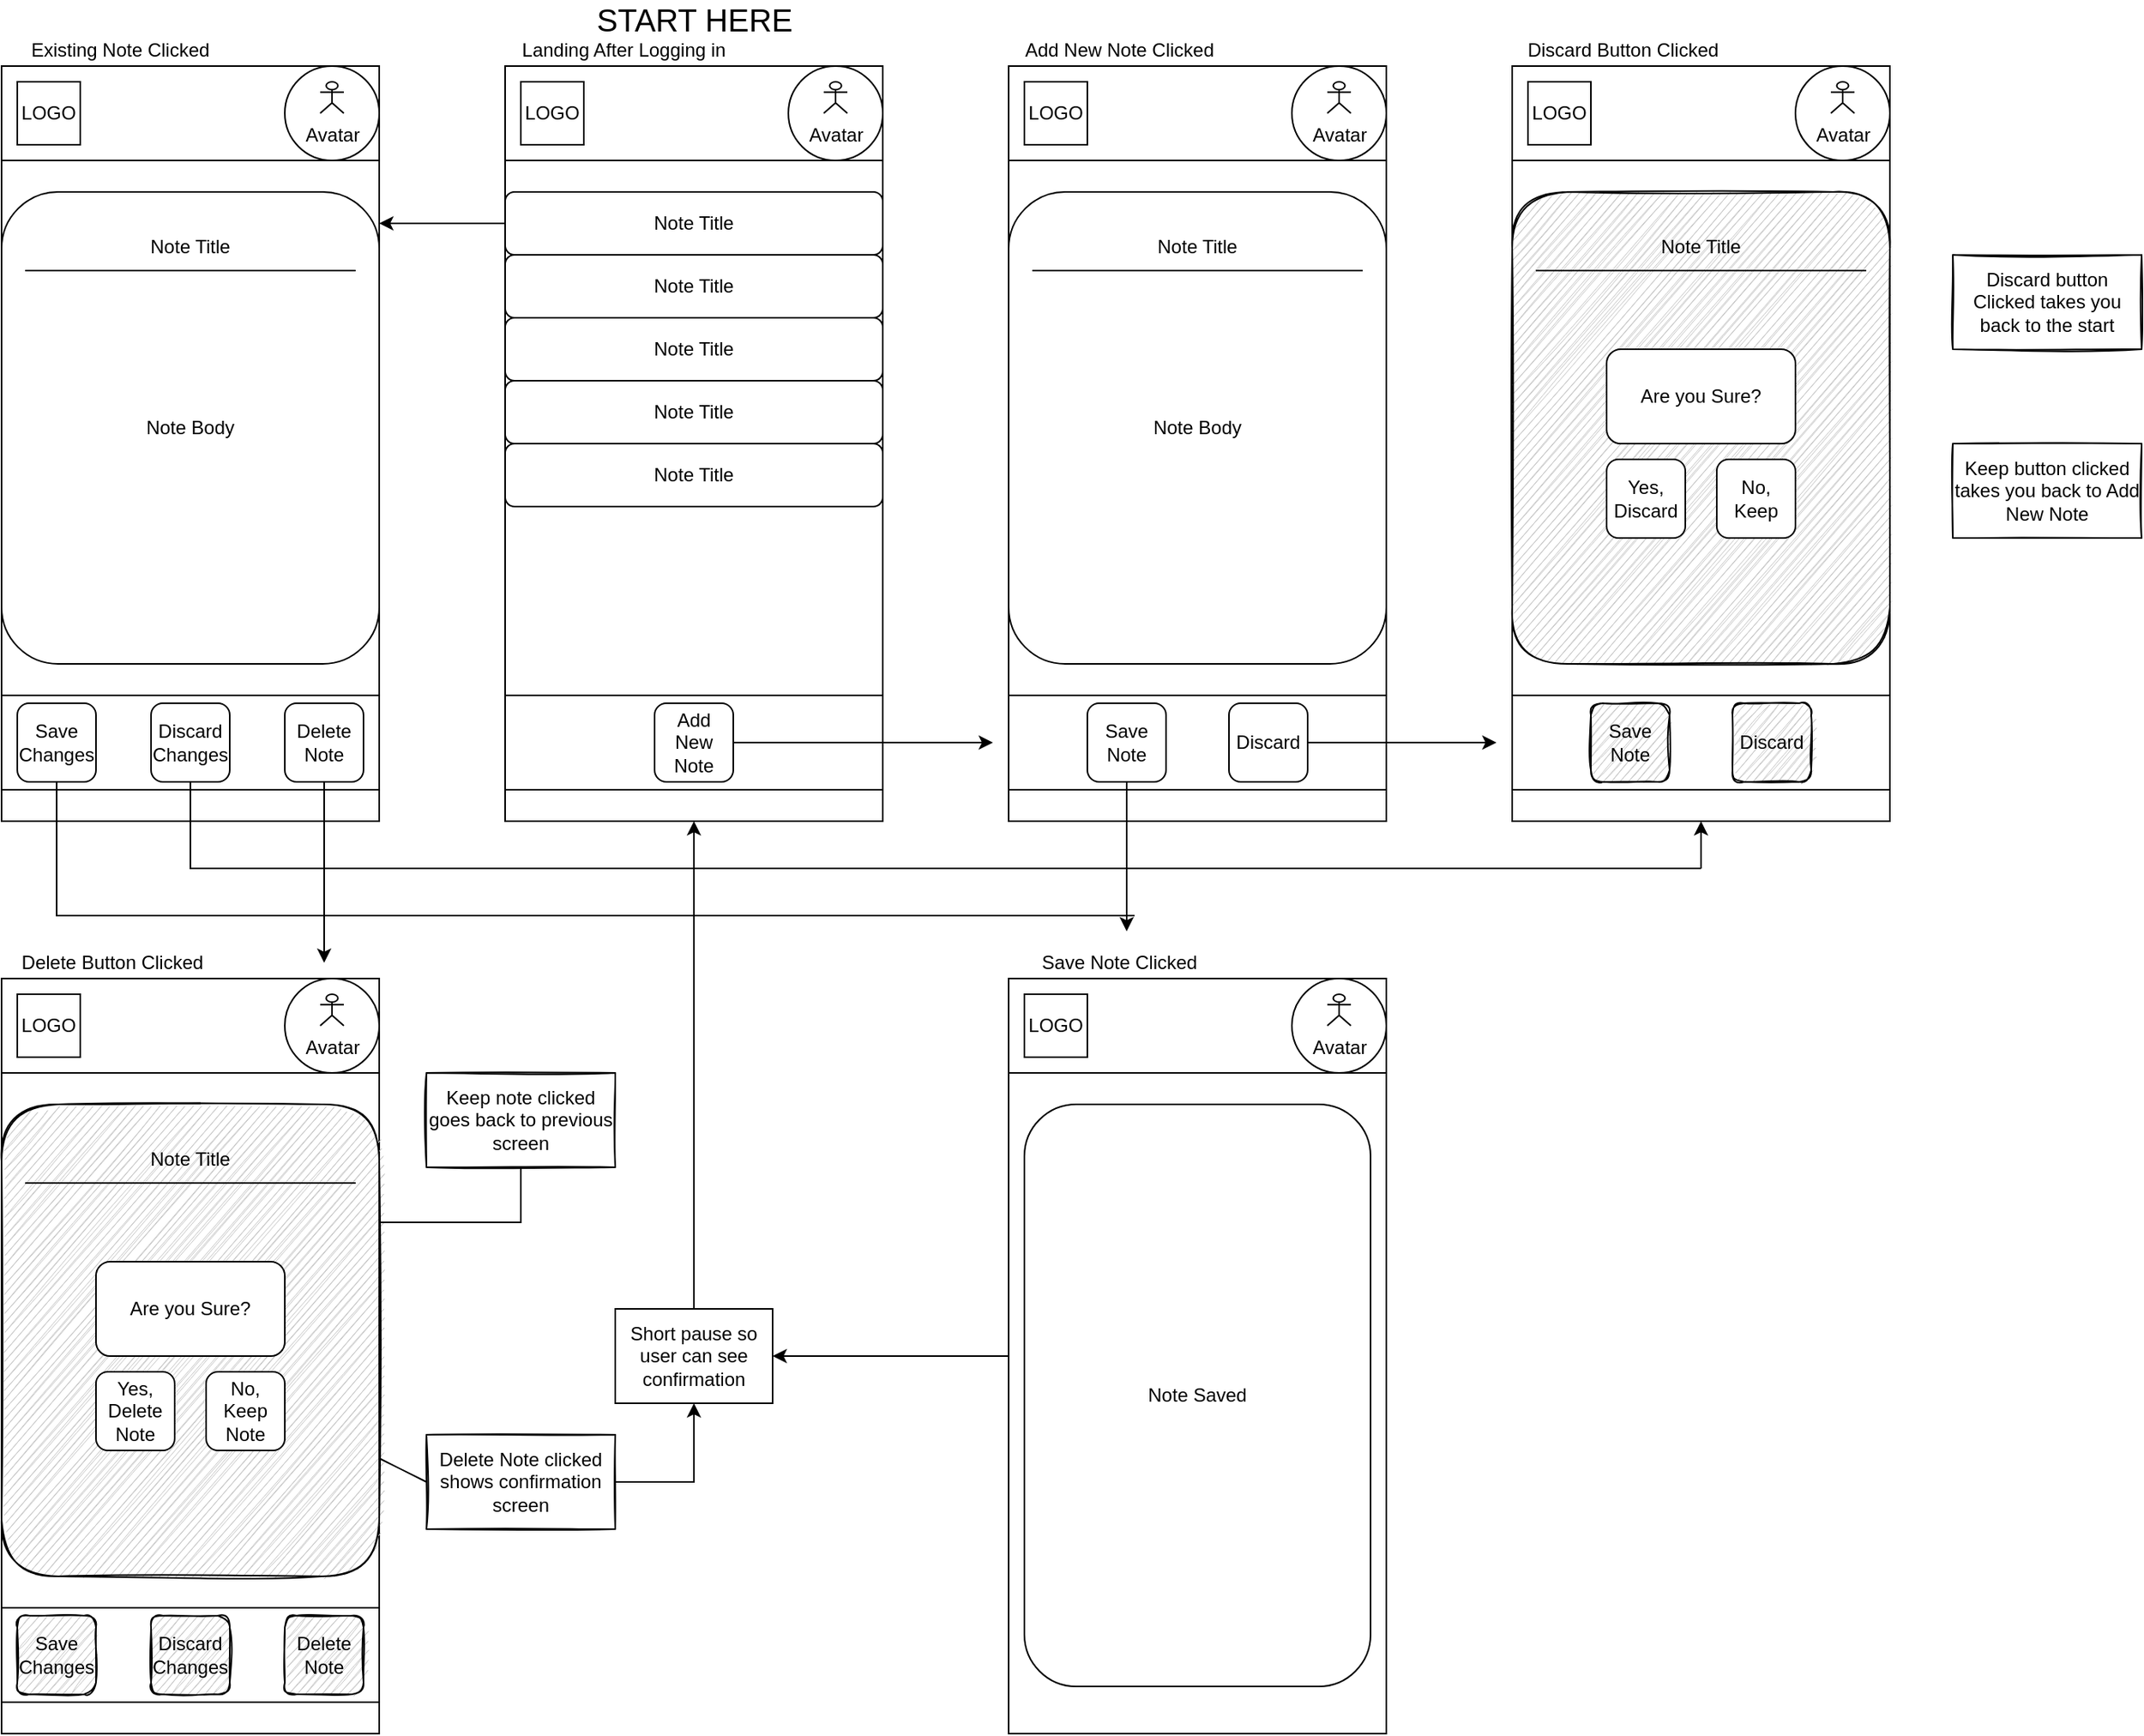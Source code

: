 <mxfile version="18.1.2" type="device"><diagram id="n8GnUAfb_mLY4NSIyk0L" name="Page-1"><mxGraphModel dx="2271" dy="2406" grid="1" gridSize="10" guides="1" tooltips="1" connect="1" arrows="1" fold="1" page="1" pageScale="1" pageWidth="850" pageHeight="1100" math="0" shadow="0"><root><mxCell id="0"/><mxCell id="1" parent="0"/><mxCell id="KCF-cuVCGbl-j3KLmHEC-1" value="" style="rounded=0;whiteSpace=wrap;html=1;" vertex="1" parent="1"><mxGeometry x="40" y="40" width="240" height="480" as="geometry"/></mxCell><mxCell id="KCF-cuVCGbl-j3KLmHEC-5" value="" style="rounded=0;whiteSpace=wrap;html=1;" vertex="1" parent="1"><mxGeometry x="40" y="40" width="240" height="60" as="geometry"/></mxCell><mxCell id="KCF-cuVCGbl-j3KLmHEC-6" value="" style="ellipse;whiteSpace=wrap;html=1;aspect=fixed;" vertex="1" parent="1"><mxGeometry x="220" y="40" width="60" height="60" as="geometry"/></mxCell><mxCell id="KCF-cuVCGbl-j3KLmHEC-7" value="Avatar" style="shape=umlActor;verticalLabelPosition=bottom;verticalAlign=top;html=1;outlineConnect=0;" vertex="1" parent="1"><mxGeometry x="242.5" y="50" width="15" height="20" as="geometry"/></mxCell><mxCell id="KCF-cuVCGbl-j3KLmHEC-10" value="LOGO" style="rounded=0;whiteSpace=wrap;html=1;" vertex="1" parent="1"><mxGeometry x="50" y="50" width="40" height="40" as="geometry"/></mxCell><mxCell id="KCF-cuVCGbl-j3KLmHEC-12" value="Note Title" style="rounded=1;whiteSpace=wrap;html=1;" vertex="1" parent="1"><mxGeometry x="40" y="120" width="240" height="40" as="geometry"/></mxCell><mxCell id="KCF-cuVCGbl-j3KLmHEC-13" value="Note Title" style="rounded=1;whiteSpace=wrap;html=1;" vertex="1" parent="1"><mxGeometry x="40" y="160" width="240" height="40" as="geometry"/></mxCell><mxCell id="KCF-cuVCGbl-j3KLmHEC-14" value="Note Title" style="rounded=1;whiteSpace=wrap;html=1;" vertex="1" parent="1"><mxGeometry x="40" y="200" width="240" height="40" as="geometry"/></mxCell><mxCell id="KCF-cuVCGbl-j3KLmHEC-15" value="Note Title" style="rounded=1;whiteSpace=wrap;html=1;" vertex="1" parent="1"><mxGeometry x="40" y="240" width="240" height="40" as="geometry"/></mxCell><mxCell id="KCF-cuVCGbl-j3KLmHEC-16" value="Note Title" style="rounded=1;whiteSpace=wrap;html=1;" vertex="1" parent="1"><mxGeometry x="40" y="280" width="240" height="40" as="geometry"/></mxCell><mxCell id="KCF-cuVCGbl-j3KLmHEC-17" value="" style="rounded=0;whiteSpace=wrap;html=1;" vertex="1" parent="1"><mxGeometry x="40" y="440" width="240" height="60" as="geometry"/></mxCell><mxCell id="KCF-cuVCGbl-j3KLmHEC-19" value="Add New Note" style="rounded=1;whiteSpace=wrap;html=1;" vertex="1" parent="1"><mxGeometry x="135" y="445" width="50" height="50" as="geometry"/></mxCell><mxCell id="KCF-cuVCGbl-j3KLmHEC-21" value="" style="rounded=0;whiteSpace=wrap;html=1;" vertex="1" parent="1"><mxGeometry x="360" y="40" width="240" height="480" as="geometry"/></mxCell><mxCell id="KCF-cuVCGbl-j3KLmHEC-22" value="" style="rounded=0;whiteSpace=wrap;html=1;" vertex="1" parent="1"><mxGeometry x="360" y="40" width="240" height="60" as="geometry"/></mxCell><mxCell id="KCF-cuVCGbl-j3KLmHEC-23" value="" style="ellipse;whiteSpace=wrap;html=1;aspect=fixed;" vertex="1" parent="1"><mxGeometry x="540" y="40" width="60" height="60" as="geometry"/></mxCell><mxCell id="KCF-cuVCGbl-j3KLmHEC-24" value="Avatar" style="shape=umlActor;verticalLabelPosition=bottom;verticalAlign=top;html=1;outlineConnect=0;" vertex="1" parent="1"><mxGeometry x="562.5" y="50" width="15" height="20" as="geometry"/></mxCell><mxCell id="KCF-cuVCGbl-j3KLmHEC-25" value="LOGO" style="rounded=0;whiteSpace=wrap;html=1;" vertex="1" parent="1"><mxGeometry x="370" y="50" width="40" height="40" as="geometry"/></mxCell><mxCell id="KCF-cuVCGbl-j3KLmHEC-30" value="Note Body" style="rounded=1;whiteSpace=wrap;html=1;" vertex="1" parent="1"><mxGeometry x="360" y="120" width="240" height="300" as="geometry"/></mxCell><mxCell id="KCF-cuVCGbl-j3KLmHEC-31" value="" style="rounded=0;whiteSpace=wrap;html=1;" vertex="1" parent="1"><mxGeometry x="360" y="440" width="240" height="60" as="geometry"/></mxCell><mxCell id="KCF-cuVCGbl-j3KLmHEC-32" value="Save Note" style="rounded=1;whiteSpace=wrap;html=1;" vertex="1" parent="1"><mxGeometry x="410" y="445" width="50" height="50" as="geometry"/></mxCell><mxCell id="KCF-cuVCGbl-j3KLmHEC-33" value="Add New Note Clicked" style="text;html=1;align=center;verticalAlign=middle;resizable=0;points=[];autosize=1;strokeColor=none;fillColor=none;" vertex="1" parent="1"><mxGeometry x="360" y="20" width="140" height="20" as="geometry"/></mxCell><mxCell id="KCF-cuVCGbl-j3KLmHEC-35" value="Landing After Logging in" style="text;html=1;align=center;verticalAlign=middle;resizable=0;points=[];autosize=1;strokeColor=none;fillColor=none;" vertex="1" parent="1"><mxGeometry x="40" y="20" width="150" height="20" as="geometry"/></mxCell><mxCell id="KCF-cuVCGbl-j3KLmHEC-38" value="Note Title" style="text;html=1;strokeColor=none;fillColor=none;align=center;verticalAlign=middle;whiteSpace=wrap;rounded=0;" vertex="1" parent="1"><mxGeometry x="450" y="140" width="60" height="30" as="geometry"/></mxCell><mxCell id="KCF-cuVCGbl-j3KLmHEC-40" value="" style="endArrow=none;html=1;rounded=0;" edge="1" parent="1"><mxGeometry width="50" height="50" relative="1" as="geometry"><mxPoint x="375" y="170" as="sourcePoint"/><mxPoint x="585" y="170" as="targetPoint"/></mxGeometry></mxCell><mxCell id="KCF-cuVCGbl-j3KLmHEC-41" value="Discard" style="rounded=1;whiteSpace=wrap;html=1;" vertex="1" parent="1"><mxGeometry x="500" y="445" width="50" height="50" as="geometry"/></mxCell><mxCell id="KCF-cuVCGbl-j3KLmHEC-43" value="" style="rounded=0;whiteSpace=wrap;html=1;" vertex="1" parent="1"><mxGeometry x="680" y="40" width="240" height="480" as="geometry"/></mxCell><mxCell id="KCF-cuVCGbl-j3KLmHEC-44" value="" style="rounded=0;whiteSpace=wrap;html=1;" vertex="1" parent="1"><mxGeometry x="680" y="40" width="240" height="60" as="geometry"/></mxCell><mxCell id="KCF-cuVCGbl-j3KLmHEC-45" value="" style="ellipse;whiteSpace=wrap;html=1;aspect=fixed;" vertex="1" parent="1"><mxGeometry x="860" y="40" width="60" height="60" as="geometry"/></mxCell><mxCell id="KCF-cuVCGbl-j3KLmHEC-46" value="Avatar" style="shape=umlActor;verticalLabelPosition=bottom;verticalAlign=top;html=1;outlineConnect=0;" vertex="1" parent="1"><mxGeometry x="882.5" y="50" width="15" height="20" as="geometry"/></mxCell><mxCell id="KCF-cuVCGbl-j3KLmHEC-47" value="LOGO" style="rounded=0;whiteSpace=wrap;html=1;" vertex="1" parent="1"><mxGeometry x="690" y="50" width="40" height="40" as="geometry"/></mxCell><mxCell id="KCF-cuVCGbl-j3KLmHEC-48" value="Note Body" style="rounded=1;whiteSpace=wrap;html=1;sketch=1;fillColor=#C7C7C7;" vertex="1" parent="1"><mxGeometry x="680" y="120" width="240" height="300" as="geometry"/></mxCell><mxCell id="KCF-cuVCGbl-j3KLmHEC-49" value="" style="rounded=0;whiteSpace=wrap;html=1;" vertex="1" parent="1"><mxGeometry x="680" y="440" width="240" height="60" as="geometry"/></mxCell><mxCell id="KCF-cuVCGbl-j3KLmHEC-50" value="Save Note" style="rounded=1;whiteSpace=wrap;html=1;fillColor=#C7C7C7;sketch=1;" vertex="1" parent="1"><mxGeometry x="730" y="445" width="50" height="50" as="geometry"/></mxCell><mxCell id="KCF-cuVCGbl-j3KLmHEC-51" value="Discard Button Clicked" style="text;html=1;align=center;verticalAlign=middle;resizable=0;points=[];autosize=1;strokeColor=none;fillColor=none;" vertex="1" parent="1"><mxGeometry x="680" y="20" width="140" height="20" as="geometry"/></mxCell><mxCell id="KCF-cuVCGbl-j3KLmHEC-52" value="Note Title" style="text;html=1;strokeColor=none;fillColor=none;align=center;verticalAlign=middle;whiteSpace=wrap;rounded=0;" vertex="1" parent="1"><mxGeometry x="770" y="140" width="60" height="30" as="geometry"/></mxCell><mxCell id="KCF-cuVCGbl-j3KLmHEC-53" value="" style="endArrow=none;html=1;rounded=0;" edge="1" parent="1"><mxGeometry width="50" height="50" relative="1" as="geometry"><mxPoint x="695" y="170" as="sourcePoint"/><mxPoint x="905" y="170" as="targetPoint"/></mxGeometry></mxCell><mxCell id="KCF-cuVCGbl-j3KLmHEC-54" value="Discard" style="rounded=1;whiteSpace=wrap;html=1;fillColor=#C7C7C7;gradientColor=none;glass=0;sketch=1;" vertex="1" parent="1"><mxGeometry x="820" y="445" width="50" height="50" as="geometry"/></mxCell><mxCell id="KCF-cuVCGbl-j3KLmHEC-55" value="Are you Sure?" style="rounded=1;whiteSpace=wrap;html=1;" vertex="1" parent="1"><mxGeometry x="740" y="220" width="120" height="60" as="geometry"/></mxCell><mxCell id="KCF-cuVCGbl-j3KLmHEC-56" value="Yes, Discard " style="rounded=1;whiteSpace=wrap;html=1;" vertex="1" parent="1"><mxGeometry x="740" y="290" width="50" height="50" as="geometry"/></mxCell><mxCell id="KCF-cuVCGbl-j3KLmHEC-57" value="No, Keep" style="rounded=1;whiteSpace=wrap;html=1;" vertex="1" parent="1"><mxGeometry x="810" y="290" width="50" height="50" as="geometry"/></mxCell><mxCell id="KCF-cuVCGbl-j3KLmHEC-58" value="" style="rounded=0;whiteSpace=wrap;html=1;" vertex="1" parent="1"><mxGeometry x="360" y="620" width="240" height="480" as="geometry"/></mxCell><mxCell id="KCF-cuVCGbl-j3KLmHEC-59" value="" style="rounded=0;whiteSpace=wrap;html=1;" vertex="1" parent="1"><mxGeometry x="360" y="620" width="240" height="60" as="geometry"/></mxCell><mxCell id="KCF-cuVCGbl-j3KLmHEC-60" value="" style="ellipse;whiteSpace=wrap;html=1;aspect=fixed;" vertex="1" parent="1"><mxGeometry x="540" y="620" width="60" height="60" as="geometry"/></mxCell><mxCell id="KCF-cuVCGbl-j3KLmHEC-61" value="Avatar" style="shape=umlActor;verticalLabelPosition=bottom;verticalAlign=top;html=1;outlineConnect=0;" vertex="1" parent="1"><mxGeometry x="562.5" y="630" width="15" height="20" as="geometry"/></mxCell><mxCell id="KCF-cuVCGbl-j3KLmHEC-62" value="LOGO" style="rounded=0;whiteSpace=wrap;html=1;" vertex="1" parent="1"><mxGeometry x="370" y="630" width="40" height="40" as="geometry"/></mxCell><mxCell id="KCF-cuVCGbl-j3KLmHEC-63" value="Note Saved" style="rounded=1;whiteSpace=wrap;html=1;" vertex="1" parent="1"><mxGeometry x="370" y="700" width="220" height="370" as="geometry"/></mxCell><mxCell id="KCF-cuVCGbl-j3KLmHEC-66" value="Save Note Clicked" style="text;html=1;align=center;verticalAlign=middle;resizable=0;points=[];autosize=1;strokeColor=none;fillColor=none;" vertex="1" parent="1"><mxGeometry x="370" y="600" width="120" height="20" as="geometry"/></mxCell><mxCell id="KCF-cuVCGbl-j3KLmHEC-70" value="" style="endArrow=classic;html=1;rounded=0;exitX=0.5;exitY=1;exitDx=0;exitDy=0;" edge="1" parent="1" source="KCF-cuVCGbl-j3KLmHEC-32"><mxGeometry width="50" height="50" relative="1" as="geometry"><mxPoint x="610" y="400" as="sourcePoint"/><mxPoint x="435" y="590" as="targetPoint"/></mxGeometry></mxCell><mxCell id="KCF-cuVCGbl-j3KLmHEC-71" value="" style="endArrow=classic;html=1;rounded=0;exitX=1;exitY=0.5;exitDx=0;exitDy=0;" edge="1" parent="1" source="KCF-cuVCGbl-j3KLmHEC-41"><mxGeometry width="50" height="50" relative="1" as="geometry"><mxPoint x="610" y="400" as="sourcePoint"/><mxPoint x="670" y="470" as="targetPoint"/></mxGeometry></mxCell><mxCell id="KCF-cuVCGbl-j3KLmHEC-72" value="" style="endArrow=classic;html=1;rounded=0;exitX=1;exitY=0.5;exitDx=0;exitDy=0;" edge="1" parent="1" source="KCF-cuVCGbl-j3KLmHEC-19"><mxGeometry width="50" height="50" relative="1" as="geometry"><mxPoint x="200" y="620" as="sourcePoint"/><mxPoint x="350" y="470" as="targetPoint"/></mxGeometry></mxCell><mxCell id="KCF-cuVCGbl-j3KLmHEC-74" value="" style="endArrow=classic;html=1;rounded=0;exitX=0;exitY=0.5;exitDx=0;exitDy=0;entryX=1;entryY=0.5;entryDx=0;entryDy=0;" edge="1" parent="1" source="KCF-cuVCGbl-j3KLmHEC-58" target="KCF-cuVCGbl-j3KLmHEC-76"><mxGeometry width="50" height="50" relative="1" as="geometry"><mxPoint x="290" y="885" as="sourcePoint"/><mxPoint x="190" y="860" as="targetPoint"/></mxGeometry></mxCell><mxCell id="KCF-cuVCGbl-j3KLmHEC-76" value="Short pause so user can see confirmation" style="rounded=0;whiteSpace=wrap;html=1;" vertex="1" parent="1"><mxGeometry x="110" y="830" width="100" height="60" as="geometry"/></mxCell><mxCell id="KCF-cuVCGbl-j3KLmHEC-77" value="" style="endArrow=classic;html=1;rounded=0;exitX=0.5;exitY=0;exitDx=0;exitDy=0;entryX=0.5;entryY=1;entryDx=0;entryDy=0;" edge="1" parent="1" source="KCF-cuVCGbl-j3KLmHEC-76" target="KCF-cuVCGbl-j3KLmHEC-1"><mxGeometry width="50" height="50" relative="1" as="geometry"><mxPoint x="130" y="740" as="sourcePoint"/><mxPoint x="180" y="690" as="targetPoint"/></mxGeometry></mxCell><mxCell id="KCF-cuVCGbl-j3KLmHEC-90" value="Existing Note Clicked" style="text;html=1;align=center;verticalAlign=middle;resizable=0;points=[];autosize=1;strokeColor=none;fillColor=none;" vertex="1" parent="1"><mxGeometry x="-270" y="20" width="130" height="20" as="geometry"/></mxCell><mxCell id="KCF-cuVCGbl-j3KLmHEC-91" value="&lt;font style=&quot;font-size: 20px;&quot;&gt;START HERE&lt;br&gt;&lt;/font&gt;" style="text;html=1;align=center;verticalAlign=middle;resizable=0;points=[];autosize=1;strokeColor=none;fillColor=none;" vertex="1" parent="1"><mxGeometry x="90" width="140" height="20" as="geometry"/></mxCell><mxCell id="KCF-cuVCGbl-j3KLmHEC-92" value="" style="endArrow=classic;html=1;rounded=0;fontSize=20;exitX=0;exitY=0.5;exitDx=0;exitDy=0;entryX=1;entryY=0.5;entryDx=0;entryDy=0;" edge="1" parent="1" source="KCF-cuVCGbl-j3KLmHEC-12"><mxGeometry width="50" height="50" relative="1" as="geometry"><mxPoint x="60" y="580" as="sourcePoint"/><mxPoint x="-40" y="140" as="targetPoint"/></mxGeometry></mxCell><mxCell id="KCF-cuVCGbl-j3KLmHEC-93" value="" style="rounded=0;whiteSpace=wrap;html=1;" vertex="1" parent="1"><mxGeometry x="-280" y="40" width="240" height="480" as="geometry"/></mxCell><mxCell id="KCF-cuVCGbl-j3KLmHEC-94" value="" style="rounded=0;whiteSpace=wrap;html=1;" vertex="1" parent="1"><mxGeometry x="-280" y="40" width="240" height="60" as="geometry"/></mxCell><mxCell id="KCF-cuVCGbl-j3KLmHEC-95" value="" style="ellipse;whiteSpace=wrap;html=1;aspect=fixed;" vertex="1" parent="1"><mxGeometry x="-100" y="40" width="60" height="60" as="geometry"/></mxCell><mxCell id="KCF-cuVCGbl-j3KLmHEC-96" value="Avatar" style="shape=umlActor;verticalLabelPosition=bottom;verticalAlign=top;html=1;outlineConnect=0;" vertex="1" parent="1"><mxGeometry x="-77.5" y="50" width="15" height="20" as="geometry"/></mxCell><mxCell id="KCF-cuVCGbl-j3KLmHEC-97" value="LOGO" style="rounded=0;whiteSpace=wrap;html=1;" vertex="1" parent="1"><mxGeometry x="-270" y="50" width="40" height="40" as="geometry"/></mxCell><mxCell id="KCF-cuVCGbl-j3KLmHEC-98" value="Note Body" style="rounded=1;whiteSpace=wrap;html=1;" vertex="1" parent="1"><mxGeometry x="-280" y="120" width="240" height="300" as="geometry"/></mxCell><mxCell id="KCF-cuVCGbl-j3KLmHEC-99" value="" style="rounded=0;whiteSpace=wrap;html=1;" vertex="1" parent="1"><mxGeometry x="-280" y="440" width="240" height="60" as="geometry"/></mxCell><mxCell id="KCF-cuVCGbl-j3KLmHEC-100" value="Save Changes" style="rounded=1;whiteSpace=wrap;html=1;" vertex="1" parent="1"><mxGeometry x="-270" y="445" width="50" height="50" as="geometry"/></mxCell><mxCell id="KCF-cuVCGbl-j3KLmHEC-101" value="Note Title" style="text;html=1;strokeColor=none;fillColor=none;align=center;verticalAlign=middle;whiteSpace=wrap;rounded=0;" vertex="1" parent="1"><mxGeometry x="-190" y="140" width="60" height="30" as="geometry"/></mxCell><mxCell id="KCF-cuVCGbl-j3KLmHEC-102" value="" style="endArrow=none;html=1;rounded=0;" edge="1" parent="1"><mxGeometry width="50" height="50" relative="1" as="geometry"><mxPoint x="-265" y="170" as="sourcePoint"/><mxPoint x="-55" y="170" as="targetPoint"/></mxGeometry></mxCell><mxCell id="KCF-cuVCGbl-j3KLmHEC-103" value="&lt;div&gt;Discard&lt;/div&gt;&lt;div&gt;Changes&lt;br&gt;&lt;/div&gt;" style="rounded=1;whiteSpace=wrap;html=1;" vertex="1" parent="1"><mxGeometry x="-185" y="445" width="50" height="50" as="geometry"/></mxCell><mxCell id="KCF-cuVCGbl-j3KLmHEC-104" value="Delete Note" style="rounded=1;whiteSpace=wrap;html=1;" vertex="1" parent="1"><mxGeometry x="-100" y="445" width="50" height="50" as="geometry"/></mxCell><mxCell id="KCF-cuVCGbl-j3KLmHEC-105" value="" style="rounded=0;whiteSpace=wrap;html=1;" vertex="1" parent="1"><mxGeometry x="-280" y="620" width="240" height="480" as="geometry"/></mxCell><mxCell id="KCF-cuVCGbl-j3KLmHEC-106" value="" style="rounded=0;whiteSpace=wrap;html=1;" vertex="1" parent="1"><mxGeometry x="-280" y="620" width="240" height="60" as="geometry"/></mxCell><mxCell id="KCF-cuVCGbl-j3KLmHEC-107" value="" style="ellipse;whiteSpace=wrap;html=1;aspect=fixed;" vertex="1" parent="1"><mxGeometry x="-100" y="620" width="60" height="60" as="geometry"/></mxCell><mxCell id="KCF-cuVCGbl-j3KLmHEC-108" value="Avatar" style="shape=umlActor;verticalLabelPosition=bottom;verticalAlign=top;html=1;outlineConnect=0;" vertex="1" parent="1"><mxGeometry x="-77.5" y="630" width="15" height="20" as="geometry"/></mxCell><mxCell id="KCF-cuVCGbl-j3KLmHEC-109" value="LOGO" style="rounded=0;whiteSpace=wrap;html=1;" vertex="1" parent="1"><mxGeometry x="-270" y="630" width="40" height="40" as="geometry"/></mxCell><mxCell id="KCF-cuVCGbl-j3KLmHEC-110" value="Note Body" style="rounded=1;whiteSpace=wrap;html=1;sketch=1;fillColor=#C7C7C7;" vertex="1" parent="1"><mxGeometry x="-280" y="700" width="240" height="300" as="geometry"/></mxCell><mxCell id="KCF-cuVCGbl-j3KLmHEC-113" value="Delete Button Clicked" style="text;html=1;align=center;verticalAlign=middle;resizable=0;points=[];autosize=1;strokeColor=none;fillColor=none;" vertex="1" parent="1"><mxGeometry x="-275" y="600" width="130" height="20" as="geometry"/></mxCell><mxCell id="KCF-cuVCGbl-j3KLmHEC-114" value="Note Title" style="text;html=1;strokeColor=none;fillColor=none;align=center;verticalAlign=middle;whiteSpace=wrap;rounded=0;" vertex="1" parent="1"><mxGeometry x="-190" y="720" width="60" height="30" as="geometry"/></mxCell><mxCell id="KCF-cuVCGbl-j3KLmHEC-115" value="" style="endArrow=none;html=1;rounded=0;" edge="1" parent="1"><mxGeometry width="50" height="50" relative="1" as="geometry"><mxPoint x="-265" y="750" as="sourcePoint"/><mxPoint x="-55" y="750" as="targetPoint"/></mxGeometry></mxCell><mxCell id="KCF-cuVCGbl-j3KLmHEC-117" value="Are you Sure?" style="rounded=1;whiteSpace=wrap;html=1;" vertex="1" parent="1"><mxGeometry x="-220" y="800" width="120" height="60" as="geometry"/></mxCell><mxCell id="KCF-cuVCGbl-j3KLmHEC-118" value="Yes, Delete Note" style="rounded=1;whiteSpace=wrap;html=1;" vertex="1" parent="1"><mxGeometry x="-220" y="870" width="50" height="50" as="geometry"/></mxCell><mxCell id="KCF-cuVCGbl-j3KLmHEC-119" value="No, Keep Note" style="rounded=1;whiteSpace=wrap;html=1;" vertex="1" parent="1"><mxGeometry x="-150" y="870" width="50" height="50" as="geometry"/></mxCell><mxCell id="KCF-cuVCGbl-j3KLmHEC-120" value="" style="endArrow=classic;html=1;rounded=0;fontSize=20;exitX=0.5;exitY=1;exitDx=0;exitDy=0;" edge="1" parent="1" source="KCF-cuVCGbl-j3KLmHEC-104"><mxGeometry width="50" height="50" relative="1" as="geometry"><mxPoint x="40" y="580" as="sourcePoint"/><mxPoint x="-75" y="610" as="targetPoint"/></mxGeometry></mxCell><mxCell id="KCF-cuVCGbl-j3KLmHEC-126" value="" style="rounded=0;whiteSpace=wrap;html=1;" vertex="1" parent="1"><mxGeometry x="-280" y="1020" width="240" height="60" as="geometry"/></mxCell><mxCell id="KCF-cuVCGbl-j3KLmHEC-127" value="Save Changes" style="rounded=1;whiteSpace=wrap;html=1;sketch=1;fillColor=#C7C7C7;" vertex="1" parent="1"><mxGeometry x="-270" y="1025" width="50" height="50" as="geometry"/></mxCell><mxCell id="KCF-cuVCGbl-j3KLmHEC-128" value="&lt;div&gt;Discard&lt;/div&gt;&lt;div&gt;Changes&lt;br&gt;&lt;/div&gt;" style="rounded=1;whiteSpace=wrap;html=1;fillColor=#C7C7C7;sketch=1;" vertex="1" parent="1"><mxGeometry x="-185" y="1025" width="50" height="50" as="geometry"/></mxCell><mxCell id="KCF-cuVCGbl-j3KLmHEC-129" value="Delete Note" style="rounded=1;whiteSpace=wrap;html=1;fillColor=#C7C7C7;sketch=1;" vertex="1" parent="1"><mxGeometry x="-100" y="1025" width="50" height="50" as="geometry"/></mxCell><mxCell id="KCF-cuVCGbl-j3KLmHEC-131" value="" style="endArrow=none;html=1;rounded=0;fontSize=20;entryX=0.5;entryY=1;entryDx=0;entryDy=0;" edge="1" parent="1" target="KCF-cuVCGbl-j3KLmHEC-100"><mxGeometry width="50" height="50" relative="1" as="geometry"><mxPoint x="440" y="580" as="sourcePoint"/><mxPoint x="-340" y="510" as="targetPoint"/><Array as="points"><mxPoint x="-245" y="580"/></Array></mxGeometry></mxCell><mxCell id="KCF-cuVCGbl-j3KLmHEC-132" value="" style="endArrow=none;html=1;rounded=0;fontSize=20;entryX=0.5;entryY=1;entryDx=0;entryDy=0;" edge="1" parent="1" target="KCF-cuVCGbl-j3KLmHEC-103"><mxGeometry width="50" height="50" relative="1" as="geometry"><mxPoint x="800" y="550" as="sourcePoint"/><mxPoint x="-235" y="505" as="targetPoint"/><Array as="points"><mxPoint x="-160" y="550"/></Array></mxGeometry></mxCell><mxCell id="KCF-cuVCGbl-j3KLmHEC-133" value="" style="endArrow=classic;html=1;rounded=0;fontSize=20;entryX=0.5;entryY=1;entryDx=0;entryDy=0;" edge="1" parent="1" target="KCF-cuVCGbl-j3KLmHEC-43"><mxGeometry width="50" height="50" relative="1" as="geometry"><mxPoint x="800" y="550" as="sourcePoint"/><mxPoint x="310" y="570" as="targetPoint"/></mxGeometry></mxCell><mxCell id="KCF-cuVCGbl-j3KLmHEC-136" value="&lt;font style=&quot;font-size: 12px;&quot;&gt;Discard button Clicked takes you back to the start&lt;br&gt;&lt;/font&gt;" style="rounded=0;whiteSpace=wrap;html=1;glass=0;sketch=1;fontSize=12;fillColor=none;gradientColor=none;" vertex="1" parent="1"><mxGeometry x="960" y="160" width="120" height="60" as="geometry"/></mxCell><mxCell id="KCF-cuVCGbl-j3KLmHEC-137" value="Keep button clicked takes you back to Add New Note" style="rounded=0;whiteSpace=wrap;html=1;glass=0;sketch=1;fontSize=12;fillColor=none;gradientColor=none;" vertex="1" parent="1"><mxGeometry x="960" y="280" width="120" height="60" as="geometry"/></mxCell><mxCell id="KCF-cuVCGbl-j3KLmHEC-138" value="Keep note clicked goes back to previous screen" style="rounded=0;whiteSpace=wrap;html=1;glass=0;sketch=1;fontSize=12;fillColor=none;gradientColor=none;" vertex="1" parent="1"><mxGeometry x="-10" y="680" width="120" height="60" as="geometry"/></mxCell><mxCell id="KCF-cuVCGbl-j3KLmHEC-139" value="Delete Note clicked shows confirmation screen" style="rounded=0;whiteSpace=wrap;html=1;glass=0;sketch=1;fontSize=12;fillColor=none;gradientColor=none;" vertex="1" parent="1"><mxGeometry x="-10" y="910" width="120" height="60" as="geometry"/></mxCell><mxCell id="KCF-cuVCGbl-j3KLmHEC-140" value="" style="endArrow=none;html=1;rounded=0;fontSize=12;exitX=0.5;exitY=1;exitDx=0;exitDy=0;entryX=1;entryY=0.25;entryDx=0;entryDy=0;" edge="1" parent="1" source="KCF-cuVCGbl-j3KLmHEC-138" target="KCF-cuVCGbl-j3KLmHEC-110"><mxGeometry width="50" height="50" relative="1" as="geometry"><mxPoint x="190" y="600" as="sourcePoint"/><mxPoint x="50" y="790" as="targetPoint"/><Array as="points"><mxPoint x="50" y="775"/></Array></mxGeometry></mxCell><mxCell id="KCF-cuVCGbl-j3KLmHEC-141" value="" style="endArrow=none;html=1;rounded=0;fontSize=12;exitX=1;exitY=0.75;exitDx=0;exitDy=0;entryX=0;entryY=0.5;entryDx=0;entryDy=0;" edge="1" parent="1" source="KCF-cuVCGbl-j3KLmHEC-110" target="KCF-cuVCGbl-j3KLmHEC-139"><mxGeometry width="50" height="50" relative="1" as="geometry"><mxPoint x="-10" y="890" as="sourcePoint"/><mxPoint x="240" y="550" as="targetPoint"/></mxGeometry></mxCell><mxCell id="KCF-cuVCGbl-j3KLmHEC-143" value="" style="endArrow=classic;html=1;rounded=0;fontSize=12;exitX=1;exitY=0.5;exitDx=0;exitDy=0;entryX=0.5;entryY=1;entryDx=0;entryDy=0;" edge="1" parent="1" source="KCF-cuVCGbl-j3KLmHEC-139" target="KCF-cuVCGbl-j3KLmHEC-76"><mxGeometry width="50" height="50" relative="1" as="geometry"><mxPoint x="190" y="600" as="sourcePoint"/><mxPoint x="240" y="550" as="targetPoint"/><Array as="points"><mxPoint x="160" y="940"/></Array></mxGeometry></mxCell></root></mxGraphModel></diagram></mxfile>